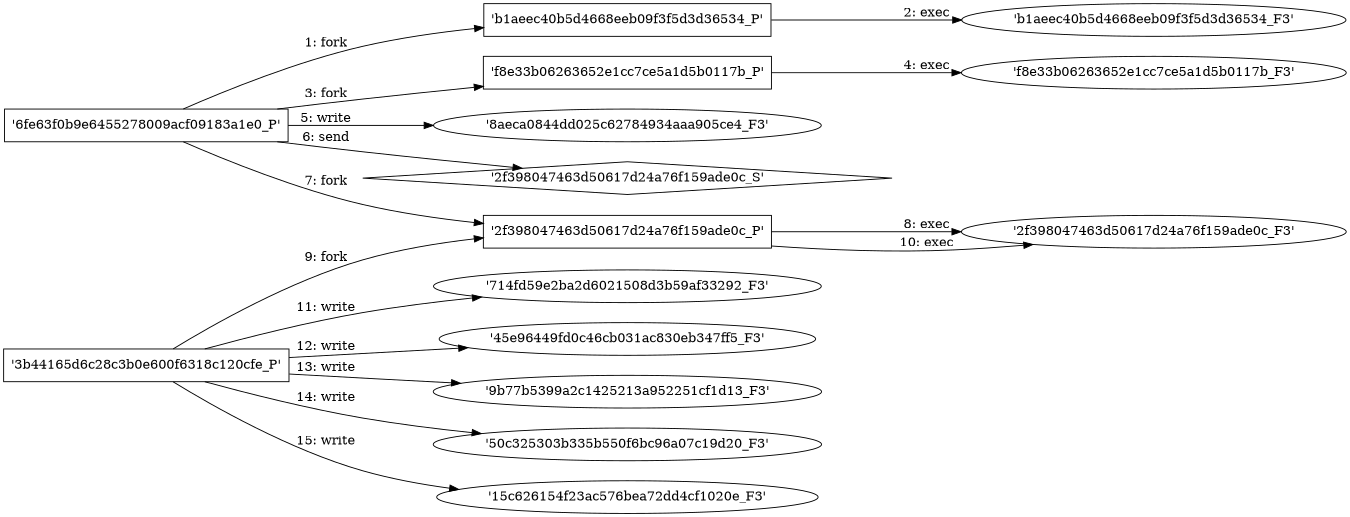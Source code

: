 digraph "D:\Learning\Paper\apt\基于CTI的攻击预警\Dataset\攻击图\ASGfromALLCTI\Vulnerability Spotlight Apple Remote Code Execution With Image Files.dot" {
rankdir="LR"
size="9"
fixedsize="false"
splines="true"
nodesep=0.3
ranksep=0
fontsize=10
overlap="scalexy"
engine= "neato"
	"'6fe63f0b9e6455278009acf09183a1e0_P'" [node_type=Process shape=box]
	"'b1aeec40b5d4668eeb09f3f5d3d36534_P'" [node_type=Process shape=box]
	"'6fe63f0b9e6455278009acf09183a1e0_P'" -> "'b1aeec40b5d4668eeb09f3f5d3d36534_P'" [label="1: fork"]
	"'b1aeec40b5d4668eeb09f3f5d3d36534_P'" [node_type=Process shape=box]
	"'b1aeec40b5d4668eeb09f3f5d3d36534_F3'" [node_type=File shape=ellipse]
	"'b1aeec40b5d4668eeb09f3f5d3d36534_P'" -> "'b1aeec40b5d4668eeb09f3f5d3d36534_F3'" [label="2: exec"]
	"'6fe63f0b9e6455278009acf09183a1e0_P'" [node_type=Process shape=box]
	"'f8e33b06263652e1cc7ce5a1d5b0117b_P'" [node_type=Process shape=box]
	"'6fe63f0b9e6455278009acf09183a1e0_P'" -> "'f8e33b06263652e1cc7ce5a1d5b0117b_P'" [label="3: fork"]
	"'f8e33b06263652e1cc7ce5a1d5b0117b_P'" [node_type=Process shape=box]
	"'f8e33b06263652e1cc7ce5a1d5b0117b_F3'" [node_type=File shape=ellipse]
	"'f8e33b06263652e1cc7ce5a1d5b0117b_P'" -> "'f8e33b06263652e1cc7ce5a1d5b0117b_F3'" [label="4: exec"]
	"'8aeca0844dd025c62784934aaa905ce4_F3'" [node_type=file shape=ellipse]
	"'6fe63f0b9e6455278009acf09183a1e0_P'" [node_type=Process shape=box]
	"'6fe63f0b9e6455278009acf09183a1e0_P'" -> "'8aeca0844dd025c62784934aaa905ce4_F3'" [label="5: write"]
	"'2f398047463d50617d24a76f159ade0c_S'" [node_type=Socket shape=diamond]
	"'6fe63f0b9e6455278009acf09183a1e0_P'" [node_type=Process shape=box]
	"'6fe63f0b9e6455278009acf09183a1e0_P'" -> "'2f398047463d50617d24a76f159ade0c_S'" [label="6: send"]
	"'6fe63f0b9e6455278009acf09183a1e0_P'" [node_type=Process shape=box]
	"'2f398047463d50617d24a76f159ade0c_P'" [node_type=Process shape=box]
	"'6fe63f0b9e6455278009acf09183a1e0_P'" -> "'2f398047463d50617d24a76f159ade0c_P'" [label="7: fork"]
	"'2f398047463d50617d24a76f159ade0c_P'" [node_type=Process shape=box]
	"'2f398047463d50617d24a76f159ade0c_F3'" [node_type=File shape=ellipse]
	"'2f398047463d50617d24a76f159ade0c_P'" -> "'2f398047463d50617d24a76f159ade0c_F3'" [label="8: exec"]
	"'3b44165d6c28c3b0e600f6318c120cfe_P'" [node_type=Process shape=box]
	"'2f398047463d50617d24a76f159ade0c_P'" [node_type=Process shape=box]
	"'3b44165d6c28c3b0e600f6318c120cfe_P'" -> "'2f398047463d50617d24a76f159ade0c_P'" [label="9: fork"]
	"'2f398047463d50617d24a76f159ade0c_P'" [node_type=Process shape=box]
	"'2f398047463d50617d24a76f159ade0c_F3'" [node_type=File shape=ellipse]
	"'2f398047463d50617d24a76f159ade0c_P'" -> "'2f398047463d50617d24a76f159ade0c_F3'" [label="10: exec"]
	"'714fd59e2ba2d6021508d3b59af33292_F3'" [node_type=file shape=ellipse]
	"'3b44165d6c28c3b0e600f6318c120cfe_P'" [node_type=Process shape=box]
	"'3b44165d6c28c3b0e600f6318c120cfe_P'" -> "'714fd59e2ba2d6021508d3b59af33292_F3'" [label="11: write"]
	"'45e96449fd0c46cb031ac830eb347ff5_F3'" [node_type=file shape=ellipse]
	"'3b44165d6c28c3b0e600f6318c120cfe_P'" [node_type=Process shape=box]
	"'3b44165d6c28c3b0e600f6318c120cfe_P'" -> "'45e96449fd0c46cb031ac830eb347ff5_F3'" [label="12: write"]
	"'9b77b5399a2c1425213a952251cf1d13_F3'" [node_type=file shape=ellipse]
	"'3b44165d6c28c3b0e600f6318c120cfe_P'" [node_type=Process shape=box]
	"'3b44165d6c28c3b0e600f6318c120cfe_P'" -> "'9b77b5399a2c1425213a952251cf1d13_F3'" [label="13: write"]
	"'50c325303b335b550f6bc96a07c19d20_F3'" [node_type=file shape=ellipse]
	"'3b44165d6c28c3b0e600f6318c120cfe_P'" [node_type=Process shape=box]
	"'3b44165d6c28c3b0e600f6318c120cfe_P'" -> "'50c325303b335b550f6bc96a07c19d20_F3'" [label="14: write"]
	"'15c626154f23ac576bea72dd4cf1020e_F3'" [node_type=file shape=ellipse]
	"'3b44165d6c28c3b0e600f6318c120cfe_P'" [node_type=Process shape=box]
	"'3b44165d6c28c3b0e600f6318c120cfe_P'" -> "'15c626154f23ac576bea72dd4cf1020e_F3'" [label="15: write"]
}
